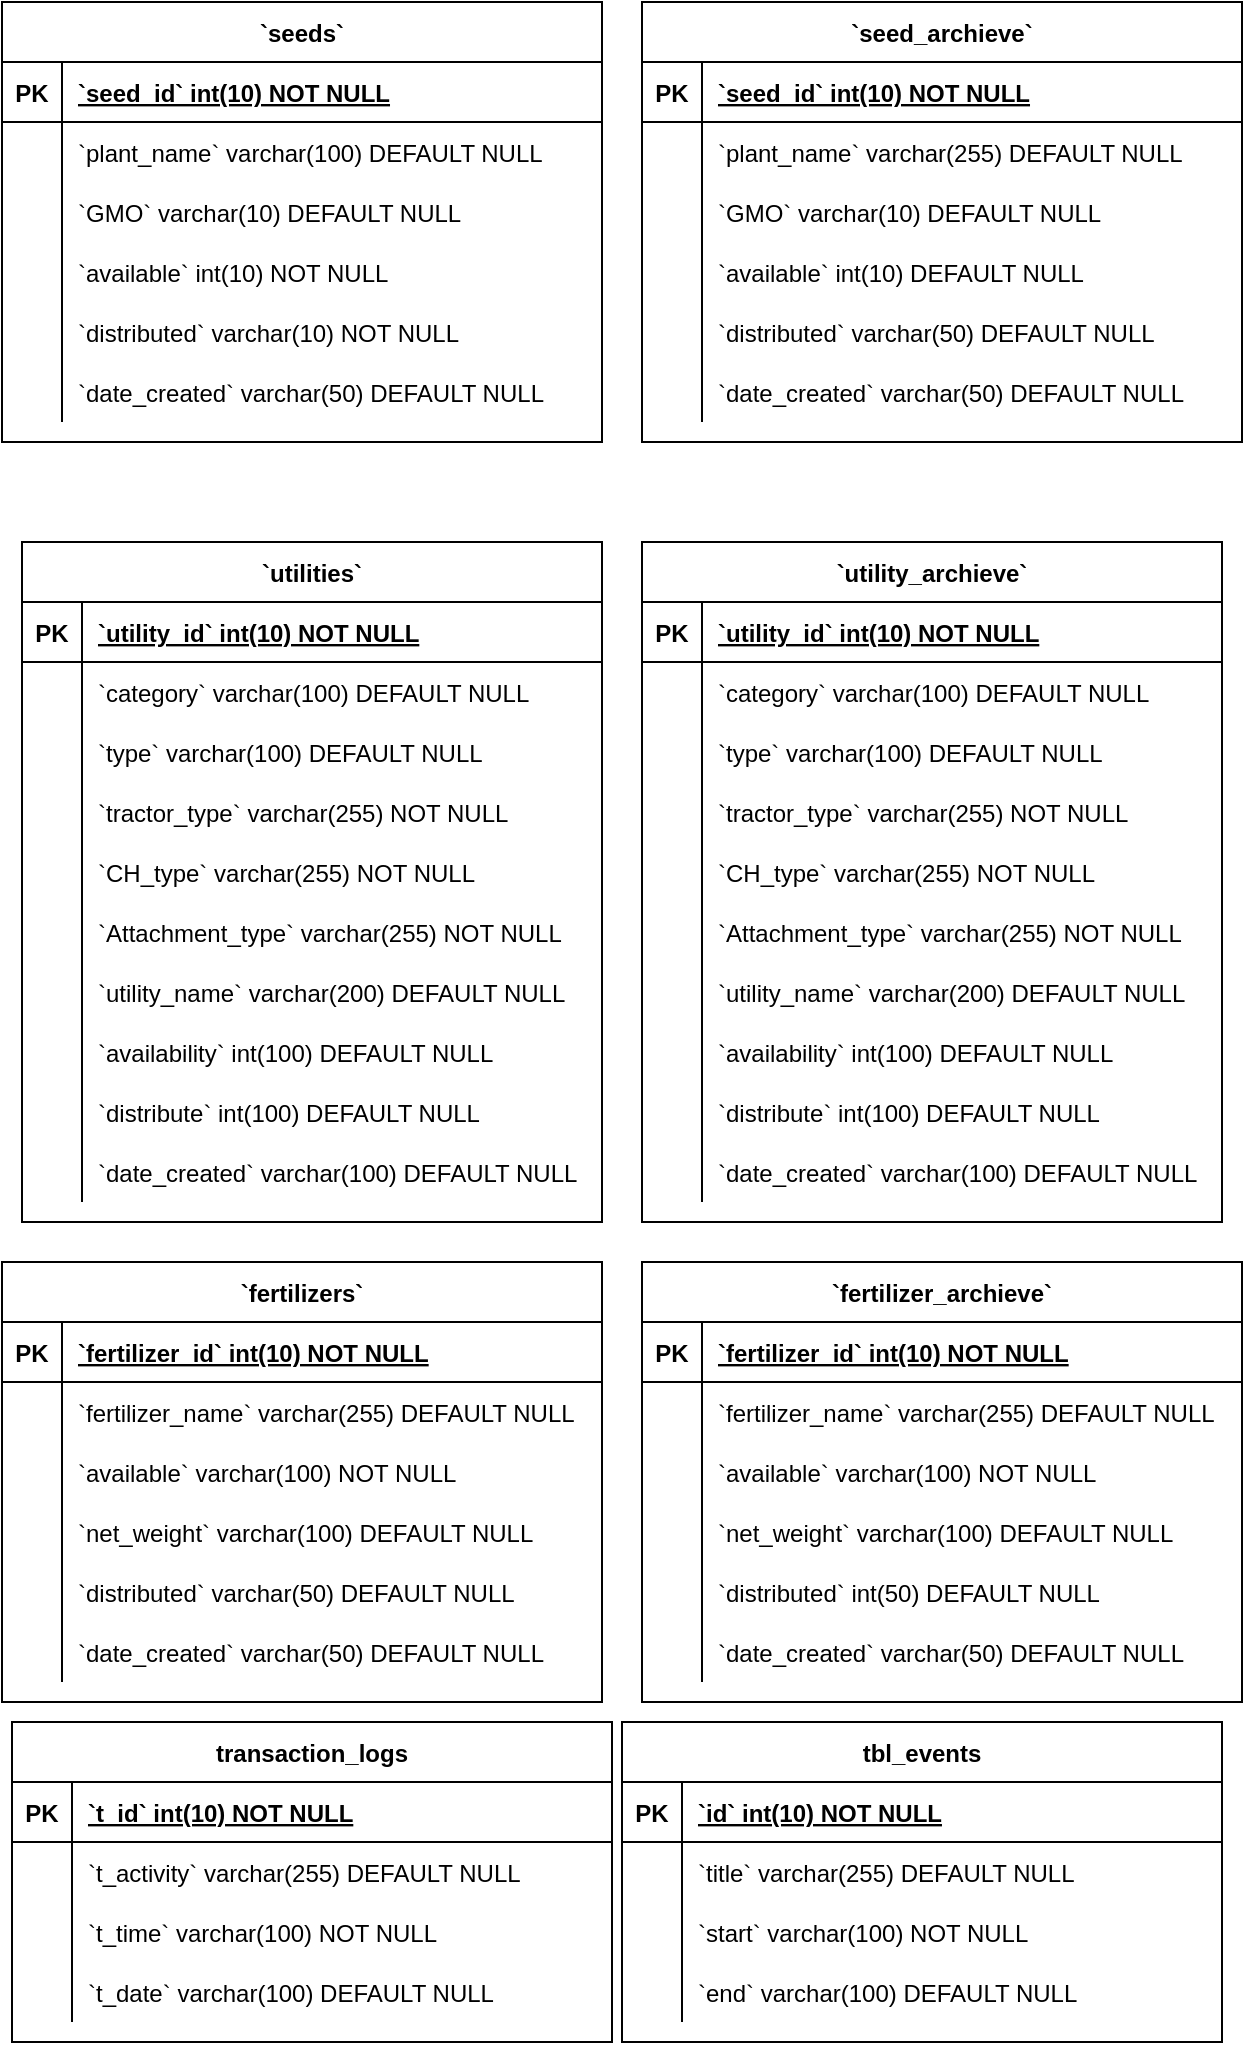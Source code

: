<mxfile version="15.8.7" type="device"><diagram id="7qb6j5r_dAW8vUfjlily" name="Page-1"><mxGraphModel dx="1718" dy="553" grid="1" gridSize="10" guides="1" tooltips="1" connect="1" arrows="1" fold="1" page="1" pageScale="1" pageWidth="850" pageHeight="1100" math="0" shadow="0"><root><mxCell id="0"/><mxCell id="1" parent="0"/><mxCell id="vq6eRc_618Cx2Hex1kZd-1" value="`seeds`" style="shape=table;startSize=30;container=1;collapsible=1;childLayout=tableLayout;fixedRows=1;rowLines=0;fontStyle=1;align=center;resizeLast=1;" parent="1" vertex="1"><mxGeometry x="-820" y="30" width="300" height="220" as="geometry"/></mxCell><mxCell id="vq6eRc_618Cx2Hex1kZd-2" value="" style="shape=partialRectangle;collapsible=0;dropTarget=0;pointerEvents=0;fillColor=none;points=[[0,0.5],[1,0.5]];portConstraint=eastwest;top=0;left=0;right=0;bottom=1;" parent="vq6eRc_618Cx2Hex1kZd-1" vertex="1"><mxGeometry y="30" width="300" height="30" as="geometry"/></mxCell><mxCell id="vq6eRc_618Cx2Hex1kZd-3" value="PK" style="shape=partialRectangle;overflow=hidden;connectable=0;fillColor=none;top=0;left=0;bottom=0;right=0;fontStyle=1;" parent="vq6eRc_618Cx2Hex1kZd-2" vertex="1"><mxGeometry width="30" height="30" as="geometry"><mxRectangle width="30" height="30" as="alternateBounds"/></mxGeometry></mxCell><mxCell id="vq6eRc_618Cx2Hex1kZd-4" value="`seed_id` int(10) NOT NULL " style="shape=partialRectangle;overflow=hidden;connectable=0;fillColor=none;top=0;left=0;bottom=0;right=0;align=left;spacingLeft=6;fontStyle=5;" parent="vq6eRc_618Cx2Hex1kZd-2" vertex="1"><mxGeometry x="30" width="270" height="30" as="geometry"><mxRectangle width="270" height="30" as="alternateBounds"/></mxGeometry></mxCell><mxCell id="vq6eRc_618Cx2Hex1kZd-5" value="" style="shape=partialRectangle;collapsible=0;dropTarget=0;pointerEvents=0;fillColor=none;points=[[0,0.5],[1,0.5]];portConstraint=eastwest;top=0;left=0;right=0;bottom=0;" parent="vq6eRc_618Cx2Hex1kZd-1" vertex="1"><mxGeometry y="60" width="300" height="30" as="geometry"/></mxCell><mxCell id="vq6eRc_618Cx2Hex1kZd-6" value="" style="shape=partialRectangle;overflow=hidden;connectable=0;fillColor=none;top=0;left=0;bottom=0;right=0;" parent="vq6eRc_618Cx2Hex1kZd-5" vertex="1"><mxGeometry width="30" height="30" as="geometry"><mxRectangle width="30" height="30" as="alternateBounds"/></mxGeometry></mxCell><mxCell id="vq6eRc_618Cx2Hex1kZd-7" value="`plant_name` varchar(100) DEFAULT NULL" style="shape=partialRectangle;overflow=hidden;connectable=0;fillColor=none;top=0;left=0;bottom=0;right=0;align=left;spacingLeft=6;" parent="vq6eRc_618Cx2Hex1kZd-5" vertex="1"><mxGeometry x="30" width="270" height="30" as="geometry"><mxRectangle width="270" height="30" as="alternateBounds"/></mxGeometry></mxCell><mxCell id="vq6eRc_618Cx2Hex1kZd-8" value="" style="shape=partialRectangle;collapsible=0;dropTarget=0;pointerEvents=0;fillColor=none;points=[[0,0.5],[1,0.5]];portConstraint=eastwest;top=0;left=0;right=0;bottom=0;" parent="vq6eRc_618Cx2Hex1kZd-1" vertex="1"><mxGeometry y="90" width="300" height="30" as="geometry"/></mxCell><mxCell id="vq6eRc_618Cx2Hex1kZd-9" value="" style="shape=partialRectangle;overflow=hidden;connectable=0;fillColor=none;top=0;left=0;bottom=0;right=0;" parent="vq6eRc_618Cx2Hex1kZd-8" vertex="1"><mxGeometry width="30" height="30" as="geometry"><mxRectangle width="30" height="30" as="alternateBounds"/></mxGeometry></mxCell><mxCell id="vq6eRc_618Cx2Hex1kZd-10" value="`GMO` varchar(10) DEFAULT NULL" style="shape=partialRectangle;overflow=hidden;connectable=0;fillColor=none;top=0;left=0;bottom=0;right=0;align=left;spacingLeft=6;" parent="vq6eRc_618Cx2Hex1kZd-8" vertex="1"><mxGeometry x="30" width="270" height="30" as="geometry"><mxRectangle width="270" height="30" as="alternateBounds"/></mxGeometry></mxCell><mxCell id="vq6eRc_618Cx2Hex1kZd-11" value="" style="shape=partialRectangle;collapsible=0;dropTarget=0;pointerEvents=0;fillColor=none;points=[[0,0.5],[1,0.5]];portConstraint=eastwest;top=0;left=0;right=0;bottom=0;" parent="vq6eRc_618Cx2Hex1kZd-1" vertex="1"><mxGeometry y="120" width="300" height="30" as="geometry"/></mxCell><mxCell id="vq6eRc_618Cx2Hex1kZd-12" value="" style="shape=partialRectangle;overflow=hidden;connectable=0;fillColor=none;top=0;left=0;bottom=0;right=0;" parent="vq6eRc_618Cx2Hex1kZd-11" vertex="1"><mxGeometry width="30" height="30" as="geometry"><mxRectangle width="30" height="30" as="alternateBounds"/></mxGeometry></mxCell><mxCell id="vq6eRc_618Cx2Hex1kZd-13" value="`available` int(10) NOT NULL" style="shape=partialRectangle;overflow=hidden;connectable=0;fillColor=none;top=0;left=0;bottom=0;right=0;align=left;spacingLeft=6;" parent="vq6eRc_618Cx2Hex1kZd-11" vertex="1"><mxGeometry x="30" width="270" height="30" as="geometry"><mxRectangle width="270" height="30" as="alternateBounds"/></mxGeometry></mxCell><mxCell id="vq6eRc_618Cx2Hex1kZd-17" value="" style="shape=partialRectangle;collapsible=0;dropTarget=0;pointerEvents=0;fillColor=none;points=[[0,0.5],[1,0.5]];portConstraint=eastwest;top=0;left=0;right=0;bottom=0;" parent="vq6eRc_618Cx2Hex1kZd-1" vertex="1"><mxGeometry y="150" width="300" height="30" as="geometry"/></mxCell><mxCell id="vq6eRc_618Cx2Hex1kZd-18" value="" style="shape=partialRectangle;overflow=hidden;connectable=0;fillColor=none;top=0;left=0;bottom=0;right=0;" parent="vq6eRc_618Cx2Hex1kZd-17" vertex="1"><mxGeometry width="30" height="30" as="geometry"><mxRectangle width="30" height="30" as="alternateBounds"/></mxGeometry></mxCell><mxCell id="vq6eRc_618Cx2Hex1kZd-19" value="`distributed` varchar(10) NOT NULL" style="shape=partialRectangle;overflow=hidden;connectable=0;fillColor=none;top=0;left=0;bottom=0;right=0;align=left;spacingLeft=6;" parent="vq6eRc_618Cx2Hex1kZd-17" vertex="1"><mxGeometry x="30" width="270" height="30" as="geometry"><mxRectangle width="270" height="30" as="alternateBounds"/></mxGeometry></mxCell><mxCell id="vq6eRc_618Cx2Hex1kZd-20" value="" style="shape=partialRectangle;collapsible=0;dropTarget=0;pointerEvents=0;fillColor=none;points=[[0,0.5],[1,0.5]];portConstraint=eastwest;top=0;left=0;right=0;bottom=0;" parent="vq6eRc_618Cx2Hex1kZd-1" vertex="1"><mxGeometry y="180" width="300" height="30" as="geometry"/></mxCell><mxCell id="vq6eRc_618Cx2Hex1kZd-21" value="" style="shape=partialRectangle;overflow=hidden;connectable=0;fillColor=none;top=0;left=0;bottom=0;right=0;" parent="vq6eRc_618Cx2Hex1kZd-20" vertex="1"><mxGeometry width="30" height="30" as="geometry"><mxRectangle width="30" height="30" as="alternateBounds"/></mxGeometry></mxCell><mxCell id="vq6eRc_618Cx2Hex1kZd-22" value="`date_created` varchar(50) DEFAULT NULL" style="shape=partialRectangle;overflow=hidden;connectable=0;fillColor=none;top=0;left=0;bottom=0;right=0;align=left;spacingLeft=6;" parent="vq6eRc_618Cx2Hex1kZd-20" vertex="1"><mxGeometry x="30" width="270" height="30" as="geometry"><mxRectangle width="270" height="30" as="alternateBounds"/></mxGeometry></mxCell><mxCell id="vq6eRc_618Cx2Hex1kZd-23" value="`seed_archieve`" style="shape=table;startSize=30;container=1;collapsible=1;childLayout=tableLayout;fixedRows=1;rowLines=0;fontStyle=1;align=center;resizeLast=1;" parent="1" vertex="1"><mxGeometry x="-500" y="30" width="300" height="220" as="geometry"/></mxCell><mxCell id="vq6eRc_618Cx2Hex1kZd-24" value="" style="shape=partialRectangle;collapsible=0;dropTarget=0;pointerEvents=0;fillColor=none;points=[[0,0.5],[1,0.5]];portConstraint=eastwest;top=0;left=0;right=0;bottom=1;" parent="vq6eRc_618Cx2Hex1kZd-23" vertex="1"><mxGeometry y="30" width="300" height="30" as="geometry"/></mxCell><mxCell id="vq6eRc_618Cx2Hex1kZd-25" value="PK" style="shape=partialRectangle;overflow=hidden;connectable=0;fillColor=none;top=0;left=0;bottom=0;right=0;fontStyle=1;" parent="vq6eRc_618Cx2Hex1kZd-24" vertex="1"><mxGeometry width="30" height="30" as="geometry"><mxRectangle width="30" height="30" as="alternateBounds"/></mxGeometry></mxCell><mxCell id="vq6eRc_618Cx2Hex1kZd-26" value="`seed_id` int(10) NOT NULL " style="shape=partialRectangle;overflow=hidden;connectable=0;fillColor=none;top=0;left=0;bottom=0;right=0;align=left;spacingLeft=6;fontStyle=5;" parent="vq6eRc_618Cx2Hex1kZd-24" vertex="1"><mxGeometry x="30" width="270" height="30" as="geometry"><mxRectangle width="270" height="30" as="alternateBounds"/></mxGeometry></mxCell><mxCell id="vq6eRc_618Cx2Hex1kZd-27" value="" style="shape=partialRectangle;collapsible=0;dropTarget=0;pointerEvents=0;fillColor=none;points=[[0,0.5],[1,0.5]];portConstraint=eastwest;top=0;left=0;right=0;bottom=0;" parent="vq6eRc_618Cx2Hex1kZd-23" vertex="1"><mxGeometry y="60" width="300" height="30" as="geometry"/></mxCell><mxCell id="vq6eRc_618Cx2Hex1kZd-28" value="" style="shape=partialRectangle;overflow=hidden;connectable=0;fillColor=none;top=0;left=0;bottom=0;right=0;" parent="vq6eRc_618Cx2Hex1kZd-27" vertex="1"><mxGeometry width="30" height="30" as="geometry"><mxRectangle width="30" height="30" as="alternateBounds"/></mxGeometry></mxCell><mxCell id="vq6eRc_618Cx2Hex1kZd-29" value="`plant_name` varchar(255) DEFAULT NULL" style="shape=partialRectangle;overflow=hidden;connectable=0;fillColor=none;top=0;left=0;bottom=0;right=0;align=left;spacingLeft=6;" parent="vq6eRc_618Cx2Hex1kZd-27" vertex="1"><mxGeometry x="30" width="270" height="30" as="geometry"><mxRectangle width="270" height="30" as="alternateBounds"/></mxGeometry></mxCell><mxCell id="vq6eRc_618Cx2Hex1kZd-30" value="" style="shape=partialRectangle;collapsible=0;dropTarget=0;pointerEvents=0;fillColor=none;points=[[0,0.5],[1,0.5]];portConstraint=eastwest;top=0;left=0;right=0;bottom=0;" parent="vq6eRc_618Cx2Hex1kZd-23" vertex="1"><mxGeometry y="90" width="300" height="30" as="geometry"/></mxCell><mxCell id="vq6eRc_618Cx2Hex1kZd-31" value="" style="shape=partialRectangle;overflow=hidden;connectable=0;fillColor=none;top=0;left=0;bottom=0;right=0;" parent="vq6eRc_618Cx2Hex1kZd-30" vertex="1"><mxGeometry width="30" height="30" as="geometry"><mxRectangle width="30" height="30" as="alternateBounds"/></mxGeometry></mxCell><mxCell id="vq6eRc_618Cx2Hex1kZd-32" value="`GMO` varchar(10) DEFAULT NULL" style="shape=partialRectangle;overflow=hidden;connectable=0;fillColor=none;top=0;left=0;bottom=0;right=0;align=left;spacingLeft=6;" parent="vq6eRc_618Cx2Hex1kZd-30" vertex="1"><mxGeometry x="30" width="270" height="30" as="geometry"><mxRectangle width="270" height="30" as="alternateBounds"/></mxGeometry></mxCell><mxCell id="vq6eRc_618Cx2Hex1kZd-33" value="" style="shape=partialRectangle;collapsible=0;dropTarget=0;pointerEvents=0;fillColor=none;points=[[0,0.5],[1,0.5]];portConstraint=eastwest;top=0;left=0;right=0;bottom=0;" parent="vq6eRc_618Cx2Hex1kZd-23" vertex="1"><mxGeometry y="120" width="300" height="30" as="geometry"/></mxCell><mxCell id="vq6eRc_618Cx2Hex1kZd-34" value="" style="shape=partialRectangle;overflow=hidden;connectable=0;fillColor=none;top=0;left=0;bottom=0;right=0;" parent="vq6eRc_618Cx2Hex1kZd-33" vertex="1"><mxGeometry width="30" height="30" as="geometry"><mxRectangle width="30" height="30" as="alternateBounds"/></mxGeometry></mxCell><mxCell id="vq6eRc_618Cx2Hex1kZd-35" value="`available` int(10) DEFAULT NULL" style="shape=partialRectangle;overflow=hidden;connectable=0;fillColor=none;top=0;left=0;bottom=0;right=0;align=left;spacingLeft=6;" parent="vq6eRc_618Cx2Hex1kZd-33" vertex="1"><mxGeometry x="30" width="270" height="30" as="geometry"><mxRectangle width="270" height="30" as="alternateBounds"/></mxGeometry></mxCell><mxCell id="vq6eRc_618Cx2Hex1kZd-39" value="" style="shape=partialRectangle;collapsible=0;dropTarget=0;pointerEvents=0;fillColor=none;points=[[0,0.5],[1,0.5]];portConstraint=eastwest;top=0;left=0;right=0;bottom=0;" parent="vq6eRc_618Cx2Hex1kZd-23" vertex="1"><mxGeometry y="150" width="300" height="30" as="geometry"/></mxCell><mxCell id="vq6eRc_618Cx2Hex1kZd-40" value="" style="shape=partialRectangle;overflow=hidden;connectable=0;fillColor=none;top=0;left=0;bottom=0;right=0;" parent="vq6eRc_618Cx2Hex1kZd-39" vertex="1"><mxGeometry width="30" height="30" as="geometry"><mxRectangle width="30" height="30" as="alternateBounds"/></mxGeometry></mxCell><mxCell id="vq6eRc_618Cx2Hex1kZd-41" value="`distributed` varchar(50) DEFAULT NULL" style="shape=partialRectangle;overflow=hidden;connectable=0;fillColor=none;top=0;left=0;bottom=0;right=0;align=left;spacingLeft=6;" parent="vq6eRc_618Cx2Hex1kZd-39" vertex="1"><mxGeometry x="30" width="270" height="30" as="geometry"><mxRectangle width="270" height="30" as="alternateBounds"/></mxGeometry></mxCell><mxCell id="vq6eRc_618Cx2Hex1kZd-42" value="" style="shape=partialRectangle;collapsible=0;dropTarget=0;pointerEvents=0;fillColor=none;points=[[0,0.5],[1,0.5]];portConstraint=eastwest;top=0;left=0;right=0;bottom=0;" parent="vq6eRc_618Cx2Hex1kZd-23" vertex="1"><mxGeometry y="180" width="300" height="30" as="geometry"/></mxCell><mxCell id="vq6eRc_618Cx2Hex1kZd-43" value="" style="shape=partialRectangle;overflow=hidden;connectable=0;fillColor=none;top=0;left=0;bottom=0;right=0;" parent="vq6eRc_618Cx2Hex1kZd-42" vertex="1"><mxGeometry width="30" height="30" as="geometry"><mxRectangle width="30" height="30" as="alternateBounds"/></mxGeometry></mxCell><mxCell id="vq6eRc_618Cx2Hex1kZd-44" value="`date_created` varchar(50) DEFAULT NULL" style="shape=partialRectangle;overflow=hidden;connectable=0;fillColor=none;top=0;left=0;bottom=0;right=0;align=left;spacingLeft=6;" parent="vq6eRc_618Cx2Hex1kZd-42" vertex="1"><mxGeometry x="30" width="270" height="30" as="geometry"><mxRectangle width="270" height="30" as="alternateBounds"/></mxGeometry></mxCell><mxCell id="vq6eRc_618Cx2Hex1kZd-45" value="`utilities`" style="shape=table;startSize=30;container=1;collapsible=1;childLayout=tableLayout;fixedRows=1;rowLines=0;fontStyle=1;align=center;resizeLast=1;" parent="1" vertex="1"><mxGeometry x="-810" y="300" width="290" height="340" as="geometry"/></mxCell><mxCell id="vq6eRc_618Cx2Hex1kZd-46" value="" style="shape=partialRectangle;collapsible=0;dropTarget=0;pointerEvents=0;fillColor=none;points=[[0,0.5],[1,0.5]];portConstraint=eastwest;top=0;left=0;right=0;bottom=1;" parent="vq6eRc_618Cx2Hex1kZd-45" vertex="1"><mxGeometry y="30" width="290" height="30" as="geometry"/></mxCell><mxCell id="vq6eRc_618Cx2Hex1kZd-47" value="PK" style="shape=partialRectangle;overflow=hidden;connectable=0;fillColor=none;top=0;left=0;bottom=0;right=0;fontStyle=1;" parent="vq6eRc_618Cx2Hex1kZd-46" vertex="1"><mxGeometry width="30" height="30" as="geometry"><mxRectangle width="30" height="30" as="alternateBounds"/></mxGeometry></mxCell><mxCell id="vq6eRc_618Cx2Hex1kZd-48" value="`utility_id` int(10) NOT NULL " style="shape=partialRectangle;overflow=hidden;connectable=0;fillColor=none;top=0;left=0;bottom=0;right=0;align=left;spacingLeft=6;fontStyle=5;" parent="vq6eRc_618Cx2Hex1kZd-46" vertex="1"><mxGeometry x="30" width="260" height="30" as="geometry"><mxRectangle width="260" height="30" as="alternateBounds"/></mxGeometry></mxCell><mxCell id="vq6eRc_618Cx2Hex1kZd-49" value="" style="shape=partialRectangle;collapsible=0;dropTarget=0;pointerEvents=0;fillColor=none;points=[[0,0.5],[1,0.5]];portConstraint=eastwest;top=0;left=0;right=0;bottom=0;" parent="vq6eRc_618Cx2Hex1kZd-45" vertex="1"><mxGeometry y="60" width="290" height="30" as="geometry"/></mxCell><mxCell id="vq6eRc_618Cx2Hex1kZd-50" value="" style="shape=partialRectangle;overflow=hidden;connectable=0;fillColor=none;top=0;left=0;bottom=0;right=0;" parent="vq6eRc_618Cx2Hex1kZd-49" vertex="1"><mxGeometry width="30" height="30" as="geometry"><mxRectangle width="30" height="30" as="alternateBounds"/></mxGeometry></mxCell><mxCell id="vq6eRc_618Cx2Hex1kZd-51" value="`category` varchar(100) DEFAULT NULL" style="shape=partialRectangle;overflow=hidden;connectable=0;fillColor=none;top=0;left=0;bottom=0;right=0;align=left;spacingLeft=6;" parent="vq6eRc_618Cx2Hex1kZd-49" vertex="1"><mxGeometry x="30" width="260" height="30" as="geometry"><mxRectangle width="260" height="30" as="alternateBounds"/></mxGeometry></mxCell><mxCell id="vq6eRc_618Cx2Hex1kZd-52" value="" style="shape=partialRectangle;collapsible=0;dropTarget=0;pointerEvents=0;fillColor=none;points=[[0,0.5],[1,0.5]];portConstraint=eastwest;top=0;left=0;right=0;bottom=0;" parent="vq6eRc_618Cx2Hex1kZd-45" vertex="1"><mxGeometry y="90" width="290" height="30" as="geometry"/></mxCell><mxCell id="vq6eRc_618Cx2Hex1kZd-53" value="" style="shape=partialRectangle;overflow=hidden;connectable=0;fillColor=none;top=0;left=0;bottom=0;right=0;" parent="vq6eRc_618Cx2Hex1kZd-52" vertex="1"><mxGeometry width="30" height="30" as="geometry"><mxRectangle width="30" height="30" as="alternateBounds"/></mxGeometry></mxCell><mxCell id="vq6eRc_618Cx2Hex1kZd-54" value="`type` varchar(100) DEFAULT NULL" style="shape=partialRectangle;overflow=hidden;connectable=0;fillColor=none;top=0;left=0;bottom=0;right=0;align=left;spacingLeft=6;" parent="vq6eRc_618Cx2Hex1kZd-52" vertex="1"><mxGeometry x="30" width="260" height="30" as="geometry"><mxRectangle width="260" height="30" as="alternateBounds"/></mxGeometry></mxCell><mxCell id="vq6eRc_618Cx2Hex1kZd-55" value="" style="shape=partialRectangle;collapsible=0;dropTarget=0;pointerEvents=0;fillColor=none;points=[[0,0.5],[1,0.5]];portConstraint=eastwest;top=0;left=0;right=0;bottom=0;" parent="vq6eRc_618Cx2Hex1kZd-45" vertex="1"><mxGeometry y="120" width="290" height="30" as="geometry"/></mxCell><mxCell id="vq6eRc_618Cx2Hex1kZd-56" value="" style="shape=partialRectangle;overflow=hidden;connectable=0;fillColor=none;top=0;left=0;bottom=0;right=0;" parent="vq6eRc_618Cx2Hex1kZd-55" vertex="1"><mxGeometry width="30" height="30" as="geometry"><mxRectangle width="30" height="30" as="alternateBounds"/></mxGeometry></mxCell><mxCell id="vq6eRc_618Cx2Hex1kZd-57" value="`tractor_type` varchar(255) NOT NULL" style="shape=partialRectangle;overflow=hidden;connectable=0;fillColor=none;top=0;left=0;bottom=0;right=0;align=left;spacingLeft=6;" parent="vq6eRc_618Cx2Hex1kZd-55" vertex="1"><mxGeometry x="30" width="260" height="30" as="geometry"><mxRectangle width="260" height="30" as="alternateBounds"/></mxGeometry></mxCell><mxCell id="vq6eRc_618Cx2Hex1kZd-58" value="" style="shape=partialRectangle;collapsible=0;dropTarget=0;pointerEvents=0;fillColor=none;points=[[0,0.5],[1,0.5]];portConstraint=eastwest;top=0;left=0;right=0;bottom=0;" parent="vq6eRc_618Cx2Hex1kZd-45" vertex="1"><mxGeometry y="150" width="290" height="30" as="geometry"/></mxCell><mxCell id="vq6eRc_618Cx2Hex1kZd-59" value="" style="shape=partialRectangle;overflow=hidden;connectable=0;fillColor=none;top=0;left=0;bottom=0;right=0;" parent="vq6eRc_618Cx2Hex1kZd-58" vertex="1"><mxGeometry width="30" height="30" as="geometry"><mxRectangle width="30" height="30" as="alternateBounds"/></mxGeometry></mxCell><mxCell id="vq6eRc_618Cx2Hex1kZd-60" value="`CH_type` varchar(255) NOT NULL" style="shape=partialRectangle;overflow=hidden;connectable=0;fillColor=none;top=0;left=0;bottom=0;right=0;align=left;spacingLeft=6;" parent="vq6eRc_618Cx2Hex1kZd-58" vertex="1"><mxGeometry x="30" width="260" height="30" as="geometry"><mxRectangle width="260" height="30" as="alternateBounds"/></mxGeometry></mxCell><mxCell id="vq6eRc_618Cx2Hex1kZd-61" value="" style="shape=partialRectangle;collapsible=0;dropTarget=0;pointerEvents=0;fillColor=none;points=[[0,0.5],[1,0.5]];portConstraint=eastwest;top=0;left=0;right=0;bottom=0;" parent="vq6eRc_618Cx2Hex1kZd-45" vertex="1"><mxGeometry y="180" width="290" height="30" as="geometry"/></mxCell><mxCell id="vq6eRc_618Cx2Hex1kZd-62" value="" style="shape=partialRectangle;overflow=hidden;connectable=0;fillColor=none;top=0;left=0;bottom=0;right=0;" parent="vq6eRc_618Cx2Hex1kZd-61" vertex="1"><mxGeometry width="30" height="30" as="geometry"><mxRectangle width="30" height="30" as="alternateBounds"/></mxGeometry></mxCell><mxCell id="vq6eRc_618Cx2Hex1kZd-63" value="`Attachment_type` varchar(255) NOT NULL" style="shape=partialRectangle;overflow=hidden;connectable=0;fillColor=none;top=0;left=0;bottom=0;right=0;align=left;spacingLeft=6;" parent="vq6eRc_618Cx2Hex1kZd-61" vertex="1"><mxGeometry x="30" width="260" height="30" as="geometry"><mxRectangle width="260" height="30" as="alternateBounds"/></mxGeometry></mxCell><mxCell id="vq6eRc_618Cx2Hex1kZd-64" value="" style="shape=partialRectangle;collapsible=0;dropTarget=0;pointerEvents=0;fillColor=none;points=[[0,0.5],[1,0.5]];portConstraint=eastwest;top=0;left=0;right=0;bottom=0;" parent="vq6eRc_618Cx2Hex1kZd-45" vertex="1"><mxGeometry y="210" width="290" height="30" as="geometry"/></mxCell><mxCell id="vq6eRc_618Cx2Hex1kZd-65" value="" style="shape=partialRectangle;overflow=hidden;connectable=0;fillColor=none;top=0;left=0;bottom=0;right=0;" parent="vq6eRc_618Cx2Hex1kZd-64" vertex="1"><mxGeometry width="30" height="30" as="geometry"><mxRectangle width="30" height="30" as="alternateBounds"/></mxGeometry></mxCell><mxCell id="vq6eRc_618Cx2Hex1kZd-66" value="`utility_name` varchar(200) DEFAULT NULL" style="shape=partialRectangle;overflow=hidden;connectable=0;fillColor=none;top=0;left=0;bottom=0;right=0;align=left;spacingLeft=6;" parent="vq6eRc_618Cx2Hex1kZd-64" vertex="1"><mxGeometry x="30" width="260" height="30" as="geometry"><mxRectangle width="260" height="30" as="alternateBounds"/></mxGeometry></mxCell><mxCell id="vq6eRc_618Cx2Hex1kZd-67" value="" style="shape=partialRectangle;collapsible=0;dropTarget=0;pointerEvents=0;fillColor=none;points=[[0,0.5],[1,0.5]];portConstraint=eastwest;top=0;left=0;right=0;bottom=0;" parent="vq6eRc_618Cx2Hex1kZd-45" vertex="1"><mxGeometry y="240" width="290" height="30" as="geometry"/></mxCell><mxCell id="vq6eRc_618Cx2Hex1kZd-68" value="" style="shape=partialRectangle;overflow=hidden;connectable=0;fillColor=none;top=0;left=0;bottom=0;right=0;" parent="vq6eRc_618Cx2Hex1kZd-67" vertex="1"><mxGeometry width="30" height="30" as="geometry"><mxRectangle width="30" height="30" as="alternateBounds"/></mxGeometry></mxCell><mxCell id="vq6eRc_618Cx2Hex1kZd-69" value="`availability` int(100) DEFAULT NULL" style="shape=partialRectangle;overflow=hidden;connectable=0;fillColor=none;top=0;left=0;bottom=0;right=0;align=left;spacingLeft=6;" parent="vq6eRc_618Cx2Hex1kZd-67" vertex="1"><mxGeometry x="30" width="260" height="30" as="geometry"><mxRectangle width="260" height="30" as="alternateBounds"/></mxGeometry></mxCell><mxCell id="vq6eRc_618Cx2Hex1kZd-70" value="" style="shape=partialRectangle;collapsible=0;dropTarget=0;pointerEvents=0;fillColor=none;points=[[0,0.5],[1,0.5]];portConstraint=eastwest;top=0;left=0;right=0;bottom=0;" parent="vq6eRc_618Cx2Hex1kZd-45" vertex="1"><mxGeometry y="270" width="290" height="30" as="geometry"/></mxCell><mxCell id="vq6eRc_618Cx2Hex1kZd-71" value="" style="shape=partialRectangle;overflow=hidden;connectable=0;fillColor=none;top=0;left=0;bottom=0;right=0;" parent="vq6eRc_618Cx2Hex1kZd-70" vertex="1"><mxGeometry width="30" height="30" as="geometry"><mxRectangle width="30" height="30" as="alternateBounds"/></mxGeometry></mxCell><mxCell id="vq6eRc_618Cx2Hex1kZd-72" value="`distribute` int(100) DEFAULT NULL" style="shape=partialRectangle;overflow=hidden;connectable=0;fillColor=none;top=0;left=0;bottom=0;right=0;align=left;spacingLeft=6;" parent="vq6eRc_618Cx2Hex1kZd-70" vertex="1"><mxGeometry x="30" width="260" height="30" as="geometry"><mxRectangle width="260" height="30" as="alternateBounds"/></mxGeometry></mxCell><mxCell id="vq6eRc_618Cx2Hex1kZd-73" value="" style="shape=partialRectangle;collapsible=0;dropTarget=0;pointerEvents=0;fillColor=none;points=[[0,0.5],[1,0.5]];portConstraint=eastwest;top=0;left=0;right=0;bottom=0;" parent="vq6eRc_618Cx2Hex1kZd-45" vertex="1"><mxGeometry y="300" width="290" height="30" as="geometry"/></mxCell><mxCell id="vq6eRc_618Cx2Hex1kZd-74" value="" style="shape=partialRectangle;overflow=hidden;connectable=0;fillColor=none;top=0;left=0;bottom=0;right=0;" parent="vq6eRc_618Cx2Hex1kZd-73" vertex="1"><mxGeometry width="30" height="30" as="geometry"><mxRectangle width="30" height="30" as="alternateBounds"/></mxGeometry></mxCell><mxCell id="vq6eRc_618Cx2Hex1kZd-75" value="`date_created` varchar(100) DEFAULT NULL" style="shape=partialRectangle;overflow=hidden;connectable=0;fillColor=none;top=0;left=0;bottom=0;right=0;align=left;spacingLeft=6;" parent="vq6eRc_618Cx2Hex1kZd-73" vertex="1"><mxGeometry x="30" width="260" height="30" as="geometry"><mxRectangle width="260" height="30" as="alternateBounds"/></mxGeometry></mxCell><mxCell id="vq6eRc_618Cx2Hex1kZd-76" value="`utility_archieve`" style="shape=table;startSize=30;container=1;collapsible=1;childLayout=tableLayout;fixedRows=1;rowLines=0;fontStyle=1;align=center;resizeLast=1;" parent="1" vertex="1"><mxGeometry x="-500" y="300" width="290" height="340" as="geometry"/></mxCell><mxCell id="vq6eRc_618Cx2Hex1kZd-77" value="" style="shape=partialRectangle;collapsible=0;dropTarget=0;pointerEvents=0;fillColor=none;points=[[0,0.5],[1,0.5]];portConstraint=eastwest;top=0;left=0;right=0;bottom=1;" parent="vq6eRc_618Cx2Hex1kZd-76" vertex="1"><mxGeometry y="30" width="290" height="30" as="geometry"/></mxCell><mxCell id="vq6eRc_618Cx2Hex1kZd-78" value="PK" style="shape=partialRectangle;overflow=hidden;connectable=0;fillColor=none;top=0;left=0;bottom=0;right=0;fontStyle=1;" parent="vq6eRc_618Cx2Hex1kZd-77" vertex="1"><mxGeometry width="30" height="30" as="geometry"><mxRectangle width="30" height="30" as="alternateBounds"/></mxGeometry></mxCell><mxCell id="vq6eRc_618Cx2Hex1kZd-79" value="`utility_id` int(10) NOT NULL " style="shape=partialRectangle;overflow=hidden;connectable=0;fillColor=none;top=0;left=0;bottom=0;right=0;align=left;spacingLeft=6;fontStyle=5;" parent="vq6eRc_618Cx2Hex1kZd-77" vertex="1"><mxGeometry x="30" width="260" height="30" as="geometry"><mxRectangle width="260" height="30" as="alternateBounds"/></mxGeometry></mxCell><mxCell id="vq6eRc_618Cx2Hex1kZd-80" value="" style="shape=partialRectangle;collapsible=0;dropTarget=0;pointerEvents=0;fillColor=none;points=[[0,0.5],[1,0.5]];portConstraint=eastwest;top=0;left=0;right=0;bottom=0;" parent="vq6eRc_618Cx2Hex1kZd-76" vertex="1"><mxGeometry y="60" width="290" height="30" as="geometry"/></mxCell><mxCell id="vq6eRc_618Cx2Hex1kZd-81" value="" style="shape=partialRectangle;overflow=hidden;connectable=0;fillColor=none;top=0;left=0;bottom=0;right=0;" parent="vq6eRc_618Cx2Hex1kZd-80" vertex="1"><mxGeometry width="30" height="30" as="geometry"><mxRectangle width="30" height="30" as="alternateBounds"/></mxGeometry></mxCell><mxCell id="vq6eRc_618Cx2Hex1kZd-82" value="`category` varchar(100) DEFAULT NULL" style="shape=partialRectangle;overflow=hidden;connectable=0;fillColor=none;top=0;left=0;bottom=0;right=0;align=left;spacingLeft=6;" parent="vq6eRc_618Cx2Hex1kZd-80" vertex="1"><mxGeometry x="30" width="260" height="30" as="geometry"><mxRectangle width="260" height="30" as="alternateBounds"/></mxGeometry></mxCell><mxCell id="vq6eRc_618Cx2Hex1kZd-83" value="" style="shape=partialRectangle;collapsible=0;dropTarget=0;pointerEvents=0;fillColor=none;points=[[0,0.5],[1,0.5]];portConstraint=eastwest;top=0;left=0;right=0;bottom=0;" parent="vq6eRc_618Cx2Hex1kZd-76" vertex="1"><mxGeometry y="90" width="290" height="30" as="geometry"/></mxCell><mxCell id="vq6eRc_618Cx2Hex1kZd-84" value="" style="shape=partialRectangle;overflow=hidden;connectable=0;fillColor=none;top=0;left=0;bottom=0;right=0;" parent="vq6eRc_618Cx2Hex1kZd-83" vertex="1"><mxGeometry width="30" height="30" as="geometry"><mxRectangle width="30" height="30" as="alternateBounds"/></mxGeometry></mxCell><mxCell id="vq6eRc_618Cx2Hex1kZd-85" value="`type` varchar(100) DEFAULT NULL" style="shape=partialRectangle;overflow=hidden;connectable=0;fillColor=none;top=0;left=0;bottom=0;right=0;align=left;spacingLeft=6;" parent="vq6eRc_618Cx2Hex1kZd-83" vertex="1"><mxGeometry x="30" width="260" height="30" as="geometry"><mxRectangle width="260" height="30" as="alternateBounds"/></mxGeometry></mxCell><mxCell id="vq6eRc_618Cx2Hex1kZd-86" value="" style="shape=partialRectangle;collapsible=0;dropTarget=0;pointerEvents=0;fillColor=none;points=[[0,0.5],[1,0.5]];portConstraint=eastwest;top=0;left=0;right=0;bottom=0;" parent="vq6eRc_618Cx2Hex1kZd-76" vertex="1"><mxGeometry y="120" width="290" height="30" as="geometry"/></mxCell><mxCell id="vq6eRc_618Cx2Hex1kZd-87" value="" style="shape=partialRectangle;overflow=hidden;connectable=0;fillColor=none;top=0;left=0;bottom=0;right=0;" parent="vq6eRc_618Cx2Hex1kZd-86" vertex="1"><mxGeometry width="30" height="30" as="geometry"><mxRectangle width="30" height="30" as="alternateBounds"/></mxGeometry></mxCell><mxCell id="vq6eRc_618Cx2Hex1kZd-88" value="`tractor_type` varchar(255) NOT NULL" style="shape=partialRectangle;overflow=hidden;connectable=0;fillColor=none;top=0;left=0;bottom=0;right=0;align=left;spacingLeft=6;" parent="vq6eRc_618Cx2Hex1kZd-86" vertex="1"><mxGeometry x="30" width="260" height="30" as="geometry"><mxRectangle width="260" height="30" as="alternateBounds"/></mxGeometry></mxCell><mxCell id="vq6eRc_618Cx2Hex1kZd-89" value="" style="shape=partialRectangle;collapsible=0;dropTarget=0;pointerEvents=0;fillColor=none;points=[[0,0.5],[1,0.5]];portConstraint=eastwest;top=0;left=0;right=0;bottom=0;" parent="vq6eRc_618Cx2Hex1kZd-76" vertex="1"><mxGeometry y="150" width="290" height="30" as="geometry"/></mxCell><mxCell id="vq6eRc_618Cx2Hex1kZd-90" value="" style="shape=partialRectangle;overflow=hidden;connectable=0;fillColor=none;top=0;left=0;bottom=0;right=0;" parent="vq6eRc_618Cx2Hex1kZd-89" vertex="1"><mxGeometry width="30" height="30" as="geometry"><mxRectangle width="30" height="30" as="alternateBounds"/></mxGeometry></mxCell><mxCell id="vq6eRc_618Cx2Hex1kZd-91" value="`CH_type` varchar(255) NOT NULL" style="shape=partialRectangle;overflow=hidden;connectable=0;fillColor=none;top=0;left=0;bottom=0;right=0;align=left;spacingLeft=6;" parent="vq6eRc_618Cx2Hex1kZd-89" vertex="1"><mxGeometry x="30" width="260" height="30" as="geometry"><mxRectangle width="260" height="30" as="alternateBounds"/></mxGeometry></mxCell><mxCell id="vq6eRc_618Cx2Hex1kZd-92" value="" style="shape=partialRectangle;collapsible=0;dropTarget=0;pointerEvents=0;fillColor=none;points=[[0,0.5],[1,0.5]];portConstraint=eastwest;top=0;left=0;right=0;bottom=0;" parent="vq6eRc_618Cx2Hex1kZd-76" vertex="1"><mxGeometry y="180" width="290" height="30" as="geometry"/></mxCell><mxCell id="vq6eRc_618Cx2Hex1kZd-93" value="" style="shape=partialRectangle;overflow=hidden;connectable=0;fillColor=none;top=0;left=0;bottom=0;right=0;" parent="vq6eRc_618Cx2Hex1kZd-92" vertex="1"><mxGeometry width="30" height="30" as="geometry"><mxRectangle width="30" height="30" as="alternateBounds"/></mxGeometry></mxCell><mxCell id="vq6eRc_618Cx2Hex1kZd-94" value="`Attachment_type` varchar(255) NOT NULL" style="shape=partialRectangle;overflow=hidden;connectable=0;fillColor=none;top=0;left=0;bottom=0;right=0;align=left;spacingLeft=6;" parent="vq6eRc_618Cx2Hex1kZd-92" vertex="1"><mxGeometry x="30" width="260" height="30" as="geometry"><mxRectangle width="260" height="30" as="alternateBounds"/></mxGeometry></mxCell><mxCell id="vq6eRc_618Cx2Hex1kZd-95" value="" style="shape=partialRectangle;collapsible=0;dropTarget=0;pointerEvents=0;fillColor=none;points=[[0,0.5],[1,0.5]];portConstraint=eastwest;top=0;left=0;right=0;bottom=0;" parent="vq6eRc_618Cx2Hex1kZd-76" vertex="1"><mxGeometry y="210" width="290" height="30" as="geometry"/></mxCell><mxCell id="vq6eRc_618Cx2Hex1kZd-96" value="" style="shape=partialRectangle;overflow=hidden;connectable=0;fillColor=none;top=0;left=0;bottom=0;right=0;" parent="vq6eRc_618Cx2Hex1kZd-95" vertex="1"><mxGeometry width="30" height="30" as="geometry"><mxRectangle width="30" height="30" as="alternateBounds"/></mxGeometry></mxCell><mxCell id="vq6eRc_618Cx2Hex1kZd-97" value="`utility_name` varchar(200) DEFAULT NULL" style="shape=partialRectangle;overflow=hidden;connectable=0;fillColor=none;top=0;left=0;bottom=0;right=0;align=left;spacingLeft=6;" parent="vq6eRc_618Cx2Hex1kZd-95" vertex="1"><mxGeometry x="30" width="260" height="30" as="geometry"><mxRectangle width="260" height="30" as="alternateBounds"/></mxGeometry></mxCell><mxCell id="vq6eRc_618Cx2Hex1kZd-98" value="" style="shape=partialRectangle;collapsible=0;dropTarget=0;pointerEvents=0;fillColor=none;points=[[0,0.5],[1,0.5]];portConstraint=eastwest;top=0;left=0;right=0;bottom=0;" parent="vq6eRc_618Cx2Hex1kZd-76" vertex="1"><mxGeometry y="240" width="290" height="30" as="geometry"/></mxCell><mxCell id="vq6eRc_618Cx2Hex1kZd-99" value="" style="shape=partialRectangle;overflow=hidden;connectable=0;fillColor=none;top=0;left=0;bottom=0;right=0;" parent="vq6eRc_618Cx2Hex1kZd-98" vertex="1"><mxGeometry width="30" height="30" as="geometry"><mxRectangle width="30" height="30" as="alternateBounds"/></mxGeometry></mxCell><mxCell id="vq6eRc_618Cx2Hex1kZd-100" value="`availability` int(100) DEFAULT NULL" style="shape=partialRectangle;overflow=hidden;connectable=0;fillColor=none;top=0;left=0;bottom=0;right=0;align=left;spacingLeft=6;" parent="vq6eRc_618Cx2Hex1kZd-98" vertex="1"><mxGeometry x="30" width="260" height="30" as="geometry"><mxRectangle width="260" height="30" as="alternateBounds"/></mxGeometry></mxCell><mxCell id="vq6eRc_618Cx2Hex1kZd-101" value="" style="shape=partialRectangle;collapsible=0;dropTarget=0;pointerEvents=0;fillColor=none;points=[[0,0.5],[1,0.5]];portConstraint=eastwest;top=0;left=0;right=0;bottom=0;" parent="vq6eRc_618Cx2Hex1kZd-76" vertex="1"><mxGeometry y="270" width="290" height="30" as="geometry"/></mxCell><mxCell id="vq6eRc_618Cx2Hex1kZd-102" value="" style="shape=partialRectangle;overflow=hidden;connectable=0;fillColor=none;top=0;left=0;bottom=0;right=0;" parent="vq6eRc_618Cx2Hex1kZd-101" vertex="1"><mxGeometry width="30" height="30" as="geometry"><mxRectangle width="30" height="30" as="alternateBounds"/></mxGeometry></mxCell><mxCell id="vq6eRc_618Cx2Hex1kZd-103" value="`distribute` int(100) DEFAULT NULL" style="shape=partialRectangle;overflow=hidden;connectable=0;fillColor=none;top=0;left=0;bottom=0;right=0;align=left;spacingLeft=6;" parent="vq6eRc_618Cx2Hex1kZd-101" vertex="1"><mxGeometry x="30" width="260" height="30" as="geometry"><mxRectangle width="260" height="30" as="alternateBounds"/></mxGeometry></mxCell><mxCell id="vq6eRc_618Cx2Hex1kZd-104" value="" style="shape=partialRectangle;collapsible=0;dropTarget=0;pointerEvents=0;fillColor=none;points=[[0,0.5],[1,0.5]];portConstraint=eastwest;top=0;left=0;right=0;bottom=0;" parent="vq6eRc_618Cx2Hex1kZd-76" vertex="1"><mxGeometry y="300" width="290" height="30" as="geometry"/></mxCell><mxCell id="vq6eRc_618Cx2Hex1kZd-105" value="" style="shape=partialRectangle;overflow=hidden;connectable=0;fillColor=none;top=0;left=0;bottom=0;right=0;" parent="vq6eRc_618Cx2Hex1kZd-104" vertex="1"><mxGeometry width="30" height="30" as="geometry"><mxRectangle width="30" height="30" as="alternateBounds"/></mxGeometry></mxCell><mxCell id="vq6eRc_618Cx2Hex1kZd-106" value="`date_created` varchar(100) DEFAULT NULL" style="shape=partialRectangle;overflow=hidden;connectable=0;fillColor=none;top=0;left=0;bottom=0;right=0;align=left;spacingLeft=6;" parent="vq6eRc_618Cx2Hex1kZd-104" vertex="1"><mxGeometry x="30" width="260" height="30" as="geometry"><mxRectangle width="260" height="30" as="alternateBounds"/></mxGeometry></mxCell><mxCell id="vq6eRc_618Cx2Hex1kZd-107" value="`fertilizers`" style="shape=table;startSize=30;container=1;collapsible=1;childLayout=tableLayout;fixedRows=1;rowLines=0;fontStyle=1;align=center;resizeLast=1;" parent="1" vertex="1"><mxGeometry x="-820" y="660" width="300" height="220" as="geometry"/></mxCell><mxCell id="vq6eRc_618Cx2Hex1kZd-108" value="" style="shape=partialRectangle;collapsible=0;dropTarget=0;pointerEvents=0;fillColor=none;points=[[0,0.5],[1,0.5]];portConstraint=eastwest;top=0;left=0;right=0;bottom=1;" parent="vq6eRc_618Cx2Hex1kZd-107" vertex="1"><mxGeometry y="30" width="300" height="30" as="geometry"/></mxCell><mxCell id="vq6eRc_618Cx2Hex1kZd-109" value="PK" style="shape=partialRectangle;overflow=hidden;connectable=0;fillColor=none;top=0;left=0;bottom=0;right=0;fontStyle=1;" parent="vq6eRc_618Cx2Hex1kZd-108" vertex="1"><mxGeometry width="30" height="30" as="geometry"><mxRectangle width="30" height="30" as="alternateBounds"/></mxGeometry></mxCell><mxCell id="vq6eRc_618Cx2Hex1kZd-110" value="`fertilizer_id` int(10) NOT NULL " style="shape=partialRectangle;overflow=hidden;connectable=0;fillColor=none;top=0;left=0;bottom=0;right=0;align=left;spacingLeft=6;fontStyle=5;" parent="vq6eRc_618Cx2Hex1kZd-108" vertex="1"><mxGeometry x="30" width="270" height="30" as="geometry"><mxRectangle width="270" height="30" as="alternateBounds"/></mxGeometry></mxCell><mxCell id="vq6eRc_618Cx2Hex1kZd-111" value="" style="shape=partialRectangle;collapsible=0;dropTarget=0;pointerEvents=0;fillColor=none;points=[[0,0.5],[1,0.5]];portConstraint=eastwest;top=0;left=0;right=0;bottom=0;" parent="vq6eRc_618Cx2Hex1kZd-107" vertex="1"><mxGeometry y="60" width="300" height="30" as="geometry"/></mxCell><mxCell id="vq6eRc_618Cx2Hex1kZd-112" value="" style="shape=partialRectangle;overflow=hidden;connectable=0;fillColor=none;top=0;left=0;bottom=0;right=0;" parent="vq6eRc_618Cx2Hex1kZd-111" vertex="1"><mxGeometry width="30" height="30" as="geometry"><mxRectangle width="30" height="30" as="alternateBounds"/></mxGeometry></mxCell><mxCell id="vq6eRc_618Cx2Hex1kZd-113" value="`fertilizer_name` varchar(255) DEFAULT NULL" style="shape=partialRectangle;overflow=hidden;connectable=0;fillColor=none;top=0;left=0;bottom=0;right=0;align=left;spacingLeft=6;" parent="vq6eRc_618Cx2Hex1kZd-111" vertex="1"><mxGeometry x="30" width="270" height="30" as="geometry"><mxRectangle width="270" height="30" as="alternateBounds"/></mxGeometry></mxCell><mxCell id="vq6eRc_618Cx2Hex1kZd-117" value="" style="shape=partialRectangle;collapsible=0;dropTarget=0;pointerEvents=0;fillColor=none;points=[[0,0.5],[1,0.5]];portConstraint=eastwest;top=0;left=0;right=0;bottom=0;" parent="vq6eRc_618Cx2Hex1kZd-107" vertex="1"><mxGeometry y="90" width="300" height="30" as="geometry"/></mxCell><mxCell id="vq6eRc_618Cx2Hex1kZd-118" value="" style="shape=partialRectangle;overflow=hidden;connectable=0;fillColor=none;top=0;left=0;bottom=0;right=0;" parent="vq6eRc_618Cx2Hex1kZd-117" vertex="1"><mxGeometry width="30" height="30" as="geometry"><mxRectangle width="30" height="30" as="alternateBounds"/></mxGeometry></mxCell><mxCell id="vq6eRc_618Cx2Hex1kZd-119" value="`available` varchar(100) NOT NULL" style="shape=partialRectangle;overflow=hidden;connectable=0;fillColor=none;top=0;left=0;bottom=0;right=0;align=left;spacingLeft=6;" parent="vq6eRc_618Cx2Hex1kZd-117" vertex="1"><mxGeometry x="30" width="270" height="30" as="geometry"><mxRectangle width="270" height="30" as="alternateBounds"/></mxGeometry></mxCell><mxCell id="vq6eRc_618Cx2Hex1kZd-123" value="" style="shape=partialRectangle;collapsible=0;dropTarget=0;pointerEvents=0;fillColor=none;points=[[0,0.5],[1,0.5]];portConstraint=eastwest;top=0;left=0;right=0;bottom=0;" parent="vq6eRc_618Cx2Hex1kZd-107" vertex="1"><mxGeometry y="120" width="300" height="30" as="geometry"/></mxCell><mxCell id="vq6eRc_618Cx2Hex1kZd-124" value="" style="shape=partialRectangle;overflow=hidden;connectable=0;fillColor=none;top=0;left=0;bottom=0;right=0;" parent="vq6eRc_618Cx2Hex1kZd-123" vertex="1"><mxGeometry width="30" height="30" as="geometry"><mxRectangle width="30" height="30" as="alternateBounds"/></mxGeometry></mxCell><mxCell id="vq6eRc_618Cx2Hex1kZd-125" value="`net_weight` varchar(100) DEFAULT NULL" style="shape=partialRectangle;overflow=hidden;connectable=0;fillColor=none;top=0;left=0;bottom=0;right=0;align=left;spacingLeft=6;" parent="vq6eRc_618Cx2Hex1kZd-123" vertex="1"><mxGeometry x="30" width="270" height="30" as="geometry"><mxRectangle width="270" height="30" as="alternateBounds"/></mxGeometry></mxCell><mxCell id="vq6eRc_618Cx2Hex1kZd-126" value="" style="shape=partialRectangle;collapsible=0;dropTarget=0;pointerEvents=0;fillColor=none;points=[[0,0.5],[1,0.5]];portConstraint=eastwest;top=0;left=0;right=0;bottom=0;" parent="vq6eRc_618Cx2Hex1kZd-107" vertex="1"><mxGeometry y="150" width="300" height="30" as="geometry"/></mxCell><mxCell id="vq6eRc_618Cx2Hex1kZd-127" value="" style="shape=partialRectangle;overflow=hidden;connectable=0;fillColor=none;top=0;left=0;bottom=0;right=0;" parent="vq6eRc_618Cx2Hex1kZd-126" vertex="1"><mxGeometry width="30" height="30" as="geometry"><mxRectangle width="30" height="30" as="alternateBounds"/></mxGeometry></mxCell><mxCell id="vq6eRc_618Cx2Hex1kZd-128" value="`distributed` varchar(50) DEFAULT NULL" style="shape=partialRectangle;overflow=hidden;connectable=0;fillColor=none;top=0;left=0;bottom=0;right=0;align=left;spacingLeft=6;" parent="vq6eRc_618Cx2Hex1kZd-126" vertex="1"><mxGeometry x="30" width="270" height="30" as="geometry"><mxRectangle width="270" height="30" as="alternateBounds"/></mxGeometry></mxCell><mxCell id="vq6eRc_618Cx2Hex1kZd-129" value="" style="shape=partialRectangle;collapsible=0;dropTarget=0;pointerEvents=0;fillColor=none;points=[[0,0.5],[1,0.5]];portConstraint=eastwest;top=0;left=0;right=0;bottom=0;" parent="vq6eRc_618Cx2Hex1kZd-107" vertex="1"><mxGeometry y="180" width="300" height="30" as="geometry"/></mxCell><mxCell id="vq6eRc_618Cx2Hex1kZd-130" value="" style="shape=partialRectangle;overflow=hidden;connectable=0;fillColor=none;top=0;left=0;bottom=0;right=0;" parent="vq6eRc_618Cx2Hex1kZd-129" vertex="1"><mxGeometry width="30" height="30" as="geometry"><mxRectangle width="30" height="30" as="alternateBounds"/></mxGeometry></mxCell><mxCell id="vq6eRc_618Cx2Hex1kZd-131" value="`date_created` varchar(50) DEFAULT NULL" style="shape=partialRectangle;overflow=hidden;connectable=0;fillColor=none;top=0;left=0;bottom=0;right=0;align=left;spacingLeft=6;" parent="vq6eRc_618Cx2Hex1kZd-129" vertex="1"><mxGeometry x="30" width="270" height="30" as="geometry"><mxRectangle width="270" height="30" as="alternateBounds"/></mxGeometry></mxCell><mxCell id="vq6eRc_618Cx2Hex1kZd-132" value="`fertilizer_archieve`" style="shape=table;startSize=30;container=1;collapsible=1;childLayout=tableLayout;fixedRows=1;rowLines=0;fontStyle=1;align=center;resizeLast=1;" parent="1" vertex="1"><mxGeometry x="-500" y="660" width="300" height="220" as="geometry"/></mxCell><mxCell id="vq6eRc_618Cx2Hex1kZd-133" value="" style="shape=partialRectangle;collapsible=0;dropTarget=0;pointerEvents=0;fillColor=none;points=[[0,0.5],[1,0.5]];portConstraint=eastwest;top=0;left=0;right=0;bottom=1;" parent="vq6eRc_618Cx2Hex1kZd-132" vertex="1"><mxGeometry y="30" width="300" height="30" as="geometry"/></mxCell><mxCell id="vq6eRc_618Cx2Hex1kZd-134" value="PK" style="shape=partialRectangle;overflow=hidden;connectable=0;fillColor=none;top=0;left=0;bottom=0;right=0;fontStyle=1;" parent="vq6eRc_618Cx2Hex1kZd-133" vertex="1"><mxGeometry width="30" height="30" as="geometry"><mxRectangle width="30" height="30" as="alternateBounds"/></mxGeometry></mxCell><mxCell id="vq6eRc_618Cx2Hex1kZd-135" value="`fertilizer_id` int(10) NOT NULL " style="shape=partialRectangle;overflow=hidden;connectable=0;fillColor=none;top=0;left=0;bottom=0;right=0;align=left;spacingLeft=6;fontStyle=5;" parent="vq6eRc_618Cx2Hex1kZd-133" vertex="1"><mxGeometry x="30" width="270" height="30" as="geometry"><mxRectangle width="270" height="30" as="alternateBounds"/></mxGeometry></mxCell><mxCell id="vq6eRc_618Cx2Hex1kZd-136" value="" style="shape=partialRectangle;collapsible=0;dropTarget=0;pointerEvents=0;fillColor=none;points=[[0,0.5],[1,0.5]];portConstraint=eastwest;top=0;left=0;right=0;bottom=0;" parent="vq6eRc_618Cx2Hex1kZd-132" vertex="1"><mxGeometry y="60" width="300" height="30" as="geometry"/></mxCell><mxCell id="vq6eRc_618Cx2Hex1kZd-137" value="" style="shape=partialRectangle;overflow=hidden;connectable=0;fillColor=none;top=0;left=0;bottom=0;right=0;" parent="vq6eRc_618Cx2Hex1kZd-136" vertex="1"><mxGeometry width="30" height="30" as="geometry"><mxRectangle width="30" height="30" as="alternateBounds"/></mxGeometry></mxCell><mxCell id="vq6eRc_618Cx2Hex1kZd-138" value="`fertilizer_name` varchar(255) DEFAULT NULL" style="shape=partialRectangle;overflow=hidden;connectable=0;fillColor=none;top=0;left=0;bottom=0;right=0;align=left;spacingLeft=6;" parent="vq6eRc_618Cx2Hex1kZd-136" vertex="1"><mxGeometry x="30" width="270" height="30" as="geometry"><mxRectangle width="270" height="30" as="alternateBounds"/></mxGeometry></mxCell><mxCell id="vq6eRc_618Cx2Hex1kZd-142" value="" style="shape=partialRectangle;collapsible=0;dropTarget=0;pointerEvents=0;fillColor=none;points=[[0,0.5],[1,0.5]];portConstraint=eastwest;top=0;left=0;right=0;bottom=0;" parent="vq6eRc_618Cx2Hex1kZd-132" vertex="1"><mxGeometry y="90" width="300" height="30" as="geometry"/></mxCell><mxCell id="vq6eRc_618Cx2Hex1kZd-143" value="" style="shape=partialRectangle;overflow=hidden;connectable=0;fillColor=none;top=0;left=0;bottom=0;right=0;" parent="vq6eRc_618Cx2Hex1kZd-142" vertex="1"><mxGeometry width="30" height="30" as="geometry"><mxRectangle width="30" height="30" as="alternateBounds"/></mxGeometry></mxCell><mxCell id="vq6eRc_618Cx2Hex1kZd-144" value="`available` varchar(100) NOT NULL" style="shape=partialRectangle;overflow=hidden;connectable=0;fillColor=none;top=0;left=0;bottom=0;right=0;align=left;spacingLeft=6;" parent="vq6eRc_618Cx2Hex1kZd-142" vertex="1"><mxGeometry x="30" width="270" height="30" as="geometry"><mxRectangle width="270" height="30" as="alternateBounds"/></mxGeometry></mxCell><mxCell id="vq6eRc_618Cx2Hex1kZd-148" value="" style="shape=partialRectangle;collapsible=0;dropTarget=0;pointerEvents=0;fillColor=none;points=[[0,0.5],[1,0.5]];portConstraint=eastwest;top=0;left=0;right=0;bottom=0;" parent="vq6eRc_618Cx2Hex1kZd-132" vertex="1"><mxGeometry y="120" width="300" height="30" as="geometry"/></mxCell><mxCell id="vq6eRc_618Cx2Hex1kZd-149" value="" style="shape=partialRectangle;overflow=hidden;connectable=0;fillColor=none;top=0;left=0;bottom=0;right=0;" parent="vq6eRc_618Cx2Hex1kZd-148" vertex="1"><mxGeometry width="30" height="30" as="geometry"><mxRectangle width="30" height="30" as="alternateBounds"/></mxGeometry></mxCell><mxCell id="vq6eRc_618Cx2Hex1kZd-150" value="`net_weight` varchar(100) DEFAULT NULL" style="shape=partialRectangle;overflow=hidden;connectable=0;fillColor=none;top=0;left=0;bottom=0;right=0;align=left;spacingLeft=6;" parent="vq6eRc_618Cx2Hex1kZd-148" vertex="1"><mxGeometry x="30" width="270" height="30" as="geometry"><mxRectangle width="270" height="30" as="alternateBounds"/></mxGeometry></mxCell><mxCell id="vq6eRc_618Cx2Hex1kZd-151" value="" style="shape=partialRectangle;collapsible=0;dropTarget=0;pointerEvents=0;fillColor=none;points=[[0,0.5],[1,0.5]];portConstraint=eastwest;top=0;left=0;right=0;bottom=0;" parent="vq6eRc_618Cx2Hex1kZd-132" vertex="1"><mxGeometry y="150" width="300" height="30" as="geometry"/></mxCell><mxCell id="vq6eRc_618Cx2Hex1kZd-152" value="" style="shape=partialRectangle;overflow=hidden;connectable=0;fillColor=none;top=0;left=0;bottom=0;right=0;" parent="vq6eRc_618Cx2Hex1kZd-151" vertex="1"><mxGeometry width="30" height="30" as="geometry"><mxRectangle width="30" height="30" as="alternateBounds"/></mxGeometry></mxCell><mxCell id="vq6eRc_618Cx2Hex1kZd-153" value="`distributed` int(50) DEFAULT NULL" style="shape=partialRectangle;overflow=hidden;connectable=0;fillColor=none;top=0;left=0;bottom=0;right=0;align=left;spacingLeft=6;" parent="vq6eRc_618Cx2Hex1kZd-151" vertex="1"><mxGeometry x="30" width="270" height="30" as="geometry"><mxRectangle width="270" height="30" as="alternateBounds"/></mxGeometry></mxCell><mxCell id="vq6eRc_618Cx2Hex1kZd-154" value="" style="shape=partialRectangle;collapsible=0;dropTarget=0;pointerEvents=0;fillColor=none;points=[[0,0.5],[1,0.5]];portConstraint=eastwest;top=0;left=0;right=0;bottom=0;" parent="vq6eRc_618Cx2Hex1kZd-132" vertex="1"><mxGeometry y="180" width="300" height="30" as="geometry"/></mxCell><mxCell id="vq6eRc_618Cx2Hex1kZd-155" value="" style="shape=partialRectangle;overflow=hidden;connectable=0;fillColor=none;top=0;left=0;bottom=0;right=0;" parent="vq6eRc_618Cx2Hex1kZd-154" vertex="1"><mxGeometry width="30" height="30" as="geometry"><mxRectangle width="30" height="30" as="alternateBounds"/></mxGeometry></mxCell><mxCell id="vq6eRc_618Cx2Hex1kZd-156" value="`date_created` varchar(50) DEFAULT NULL" style="shape=partialRectangle;overflow=hidden;connectable=0;fillColor=none;top=0;left=0;bottom=0;right=0;align=left;spacingLeft=6;" parent="vq6eRc_618Cx2Hex1kZd-154" vertex="1"><mxGeometry x="30" width="270" height="30" as="geometry"><mxRectangle width="270" height="30" as="alternateBounds"/></mxGeometry></mxCell><mxCell id="YpYlDPTho1td64m3nnWl-1" value="transaction_logs" style="shape=table;startSize=30;container=1;collapsible=1;childLayout=tableLayout;fixedRows=1;rowLines=0;fontStyle=1;align=center;resizeLast=1;" parent="1" vertex="1"><mxGeometry x="-815" y="890" width="300" height="160" as="geometry"/></mxCell><mxCell id="YpYlDPTho1td64m3nnWl-2" value="" style="shape=partialRectangle;collapsible=0;dropTarget=0;pointerEvents=0;fillColor=none;points=[[0,0.5],[1,0.5]];portConstraint=eastwest;top=0;left=0;right=0;bottom=1;" parent="YpYlDPTho1td64m3nnWl-1" vertex="1"><mxGeometry y="30" width="300" height="30" as="geometry"/></mxCell><mxCell id="YpYlDPTho1td64m3nnWl-3" value="PK" style="shape=partialRectangle;overflow=hidden;connectable=0;fillColor=none;top=0;left=0;bottom=0;right=0;fontStyle=1;" parent="YpYlDPTho1td64m3nnWl-2" vertex="1"><mxGeometry width="30" height="30" as="geometry"><mxRectangle width="30" height="30" as="alternateBounds"/></mxGeometry></mxCell><mxCell id="YpYlDPTho1td64m3nnWl-4" value="`t_id` int(10) NOT NULL " style="shape=partialRectangle;overflow=hidden;connectable=0;fillColor=none;top=0;left=0;bottom=0;right=0;align=left;spacingLeft=6;fontStyle=5;" parent="YpYlDPTho1td64m3nnWl-2" vertex="1"><mxGeometry x="30" width="270" height="30" as="geometry"><mxRectangle width="270" height="30" as="alternateBounds"/></mxGeometry></mxCell><mxCell id="YpYlDPTho1td64m3nnWl-5" value="" style="shape=partialRectangle;collapsible=0;dropTarget=0;pointerEvents=0;fillColor=none;points=[[0,0.5],[1,0.5]];portConstraint=eastwest;top=0;left=0;right=0;bottom=0;" parent="YpYlDPTho1td64m3nnWl-1" vertex="1"><mxGeometry y="60" width="300" height="30" as="geometry"/></mxCell><mxCell id="YpYlDPTho1td64m3nnWl-6" value="" style="shape=partialRectangle;overflow=hidden;connectable=0;fillColor=none;top=0;left=0;bottom=0;right=0;" parent="YpYlDPTho1td64m3nnWl-5" vertex="1"><mxGeometry width="30" height="30" as="geometry"><mxRectangle width="30" height="30" as="alternateBounds"/></mxGeometry></mxCell><mxCell id="YpYlDPTho1td64m3nnWl-7" value="`t_activity` varchar(255) DEFAULT NULL" style="shape=partialRectangle;overflow=hidden;connectable=0;fillColor=none;top=0;left=0;bottom=0;right=0;align=left;spacingLeft=6;" parent="YpYlDPTho1td64m3nnWl-5" vertex="1"><mxGeometry x="30" width="270" height="30" as="geometry"><mxRectangle width="270" height="30" as="alternateBounds"/></mxGeometry></mxCell><mxCell id="YpYlDPTho1td64m3nnWl-8" value="" style="shape=partialRectangle;collapsible=0;dropTarget=0;pointerEvents=0;fillColor=none;points=[[0,0.5],[1,0.5]];portConstraint=eastwest;top=0;left=0;right=0;bottom=0;" parent="YpYlDPTho1td64m3nnWl-1" vertex="1"><mxGeometry y="90" width="300" height="30" as="geometry"/></mxCell><mxCell id="YpYlDPTho1td64m3nnWl-9" value="" style="shape=partialRectangle;overflow=hidden;connectable=0;fillColor=none;top=0;left=0;bottom=0;right=0;" parent="YpYlDPTho1td64m3nnWl-8" vertex="1"><mxGeometry width="30" height="30" as="geometry"><mxRectangle width="30" height="30" as="alternateBounds"/></mxGeometry></mxCell><mxCell id="YpYlDPTho1td64m3nnWl-10" value="`t_time` varchar(100) NOT NULL" style="shape=partialRectangle;overflow=hidden;connectable=0;fillColor=none;top=0;left=0;bottom=0;right=0;align=left;spacingLeft=6;" parent="YpYlDPTho1td64m3nnWl-8" vertex="1"><mxGeometry x="30" width="270" height="30" as="geometry"><mxRectangle width="270" height="30" as="alternateBounds"/></mxGeometry></mxCell><mxCell id="YpYlDPTho1td64m3nnWl-11" value="" style="shape=partialRectangle;collapsible=0;dropTarget=0;pointerEvents=0;fillColor=none;points=[[0,0.5],[1,0.5]];portConstraint=eastwest;top=0;left=0;right=0;bottom=0;" parent="YpYlDPTho1td64m3nnWl-1" vertex="1"><mxGeometry y="120" width="300" height="30" as="geometry"/></mxCell><mxCell id="YpYlDPTho1td64m3nnWl-12" value="" style="shape=partialRectangle;overflow=hidden;connectable=0;fillColor=none;top=0;left=0;bottom=0;right=0;" parent="YpYlDPTho1td64m3nnWl-11" vertex="1"><mxGeometry width="30" height="30" as="geometry"><mxRectangle width="30" height="30" as="alternateBounds"/></mxGeometry></mxCell><mxCell id="YpYlDPTho1td64m3nnWl-13" value="`t_date` varchar(100) DEFAULT NULL" style="shape=partialRectangle;overflow=hidden;connectable=0;fillColor=none;top=0;left=0;bottom=0;right=0;align=left;spacingLeft=6;" parent="YpYlDPTho1td64m3nnWl-11" vertex="1"><mxGeometry x="30" width="270" height="30" as="geometry"><mxRectangle width="270" height="30" as="alternateBounds"/></mxGeometry></mxCell><mxCell id="YpYlDPTho1td64m3nnWl-20" value="tbl_events" style="shape=table;startSize=30;container=1;collapsible=1;childLayout=tableLayout;fixedRows=1;rowLines=0;fontStyle=1;align=center;resizeLast=1;" parent="1" vertex="1"><mxGeometry x="-510" y="890" width="300" height="160" as="geometry"/></mxCell><mxCell id="YpYlDPTho1td64m3nnWl-21" value="" style="shape=partialRectangle;collapsible=0;dropTarget=0;pointerEvents=0;fillColor=none;points=[[0,0.5],[1,0.5]];portConstraint=eastwest;top=0;left=0;right=0;bottom=1;" parent="YpYlDPTho1td64m3nnWl-20" vertex="1"><mxGeometry y="30" width="300" height="30" as="geometry"/></mxCell><mxCell id="YpYlDPTho1td64m3nnWl-22" value="PK" style="shape=partialRectangle;overflow=hidden;connectable=0;fillColor=none;top=0;left=0;bottom=0;right=0;fontStyle=1;" parent="YpYlDPTho1td64m3nnWl-21" vertex="1"><mxGeometry width="30" height="30" as="geometry"><mxRectangle width="30" height="30" as="alternateBounds"/></mxGeometry></mxCell><mxCell id="YpYlDPTho1td64m3nnWl-23" value="`id` int(10) NOT NULL " style="shape=partialRectangle;overflow=hidden;connectable=0;fillColor=none;top=0;left=0;bottom=0;right=0;align=left;spacingLeft=6;fontStyle=5;" parent="YpYlDPTho1td64m3nnWl-21" vertex="1"><mxGeometry x="30" width="270" height="30" as="geometry"><mxRectangle width="270" height="30" as="alternateBounds"/></mxGeometry></mxCell><mxCell id="YpYlDPTho1td64m3nnWl-24" value="" style="shape=partialRectangle;collapsible=0;dropTarget=0;pointerEvents=0;fillColor=none;points=[[0,0.5],[1,0.5]];portConstraint=eastwest;top=0;left=0;right=0;bottom=0;" parent="YpYlDPTho1td64m3nnWl-20" vertex="1"><mxGeometry y="60" width="300" height="30" as="geometry"/></mxCell><mxCell id="YpYlDPTho1td64m3nnWl-25" value="" style="shape=partialRectangle;overflow=hidden;connectable=0;fillColor=none;top=0;left=0;bottom=0;right=0;" parent="YpYlDPTho1td64m3nnWl-24" vertex="1"><mxGeometry width="30" height="30" as="geometry"><mxRectangle width="30" height="30" as="alternateBounds"/></mxGeometry></mxCell><mxCell id="YpYlDPTho1td64m3nnWl-26" value="`title` varchar(255) DEFAULT NULL" style="shape=partialRectangle;overflow=hidden;connectable=0;fillColor=none;top=0;left=0;bottom=0;right=0;align=left;spacingLeft=6;" parent="YpYlDPTho1td64m3nnWl-24" vertex="1"><mxGeometry x="30" width="270" height="30" as="geometry"><mxRectangle width="270" height="30" as="alternateBounds"/></mxGeometry></mxCell><mxCell id="YpYlDPTho1td64m3nnWl-27" value="" style="shape=partialRectangle;collapsible=0;dropTarget=0;pointerEvents=0;fillColor=none;points=[[0,0.5],[1,0.5]];portConstraint=eastwest;top=0;left=0;right=0;bottom=0;" parent="YpYlDPTho1td64m3nnWl-20" vertex="1"><mxGeometry y="90" width="300" height="30" as="geometry"/></mxCell><mxCell id="YpYlDPTho1td64m3nnWl-28" value="" style="shape=partialRectangle;overflow=hidden;connectable=0;fillColor=none;top=0;left=0;bottom=0;right=0;" parent="YpYlDPTho1td64m3nnWl-27" vertex="1"><mxGeometry width="30" height="30" as="geometry"><mxRectangle width="30" height="30" as="alternateBounds"/></mxGeometry></mxCell><mxCell id="YpYlDPTho1td64m3nnWl-29" value="`start` varchar(100) NOT NULL" style="shape=partialRectangle;overflow=hidden;connectable=0;fillColor=none;top=0;left=0;bottom=0;right=0;align=left;spacingLeft=6;" parent="YpYlDPTho1td64m3nnWl-27" vertex="1"><mxGeometry x="30" width="270" height="30" as="geometry"><mxRectangle width="270" height="30" as="alternateBounds"/></mxGeometry></mxCell><mxCell id="YpYlDPTho1td64m3nnWl-30" value="" style="shape=partialRectangle;collapsible=0;dropTarget=0;pointerEvents=0;fillColor=none;points=[[0,0.5],[1,0.5]];portConstraint=eastwest;top=0;left=0;right=0;bottom=0;" parent="YpYlDPTho1td64m3nnWl-20" vertex="1"><mxGeometry y="120" width="300" height="30" as="geometry"/></mxCell><mxCell id="YpYlDPTho1td64m3nnWl-31" value="" style="shape=partialRectangle;overflow=hidden;connectable=0;fillColor=none;top=0;left=0;bottom=0;right=0;" parent="YpYlDPTho1td64m3nnWl-30" vertex="1"><mxGeometry width="30" height="30" as="geometry"><mxRectangle width="30" height="30" as="alternateBounds"/></mxGeometry></mxCell><mxCell id="YpYlDPTho1td64m3nnWl-32" value="`end` varchar(100) DEFAULT NULL" style="shape=partialRectangle;overflow=hidden;connectable=0;fillColor=none;top=0;left=0;bottom=0;right=0;align=left;spacingLeft=6;" parent="YpYlDPTho1td64m3nnWl-30" vertex="1"><mxGeometry x="30" width="270" height="30" as="geometry"><mxRectangle width="270" height="30" as="alternateBounds"/></mxGeometry></mxCell></root></mxGraphModel></diagram></mxfile>